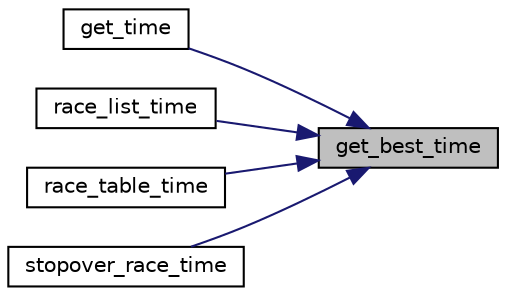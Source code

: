 digraph "get_best_time"
{
 // LATEX_PDF_SIZE
  edge [fontname="Helvetica",fontsize="10",labelfontname="Helvetica",labelfontsize="10"];
  node [fontname="Helvetica",fontsize="10",shape=record];
  rankdir="RL";
  Node1 [label="get_best_time",height=0.2,width=0.4,color="black", fillcolor="grey75", style="filled", fontcolor="black",tooltip="getter for the best time of the stopover"];
  Node1 -> Node2 [dir="back",color="midnightblue",fontsize="10",style="solid",fontname="Helvetica"];
  Node2 [label="get_time",height=0.2,width=0.4,color="black", fillcolor="white", style="filled",URL="$course__tableau_8c.html#af14e85e777a66bd6afbdc76d639c8958",tooltip=" "];
  Node1 -> Node3 [dir="back",color="midnightblue",fontsize="10",style="solid",fontname="Helvetica"];
  Node3 [label="race_list_time",height=0.2,width=0.4,color="black", fillcolor="white", style="filled",URL="$course__liste_8c.html#a04ace27b9e5c2c492bff1696baf9b553",tooltip=" "];
  Node1 -> Node4 [dir="back",color="midnightblue",fontsize="10",style="solid",fontname="Helvetica"];
  Node4 [label="race_table_time",height=0.2,width=0.4,color="black", fillcolor="white", style="filled",URL="$course__tableau_8c.html#a44445cf6d41bd6acb65a77e425370d97",tooltip="get time to race"];
  Node1 -> Node5 [dir="back",color="midnightblue",fontsize="10",style="solid",fontname="Helvetica"];
  Node5 [label="stopover_race_time",height=0.2,width=0.4,color="black", fillcolor="white", style="filled",URL="$course__liste_8c.html#a6651e9a10812f0c2e775a4d74da3dacf",tooltip="allows you to find the best time of the stage"];
}
